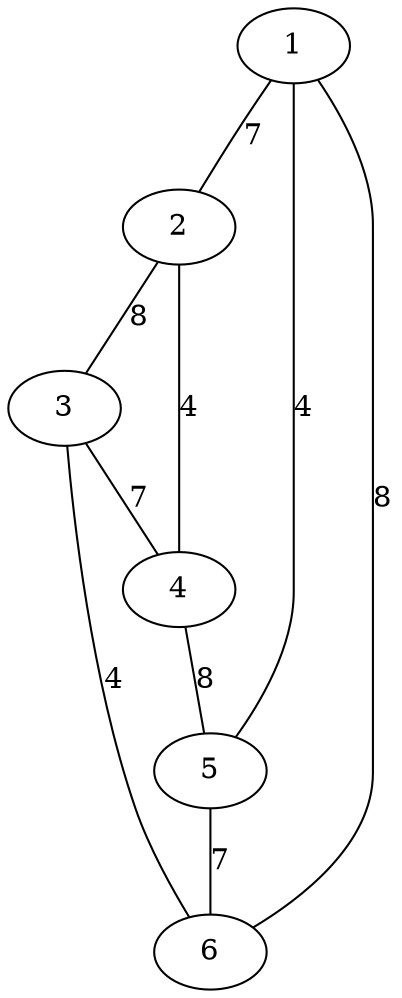 graph G {
	1 -- 2 [label=7]
	2 -- 3 [label=8]
	3 -- 4 [label=7]
	4 -- 5 [label=8]
	5 -- 6 [label=7]
	1 -- 6 [label=8]
	1 -- 5 [label=4]
	6 -- 3 [label=4]
	2 -- 4 [label=4]
}
